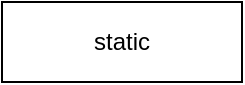 <mxfile>
    <diagram id="BhmNDHTdG9Qv0izyzUgD" name="Page-1">
        <mxGraphModel dx="734" dy="502" grid="1" gridSize="10" guides="1" tooltips="1" connect="1" arrows="1" fold="1" page="1" pageScale="1" pageWidth="827" pageHeight="1169" math="0" shadow="0">
            <root>
                <mxCell id="0"/>
                <mxCell id="1" parent="0"/>
                <mxCell id="2" value="static" style="rounded=0;whiteSpace=wrap;html=1;fillColor=default;" vertex="1" parent="1">
                    <mxGeometry x="200" y="120" width="120" height="40" as="geometry"/>
                </mxCell>
            </root>
        </mxGraphModel>
    </diagram>
</mxfile>